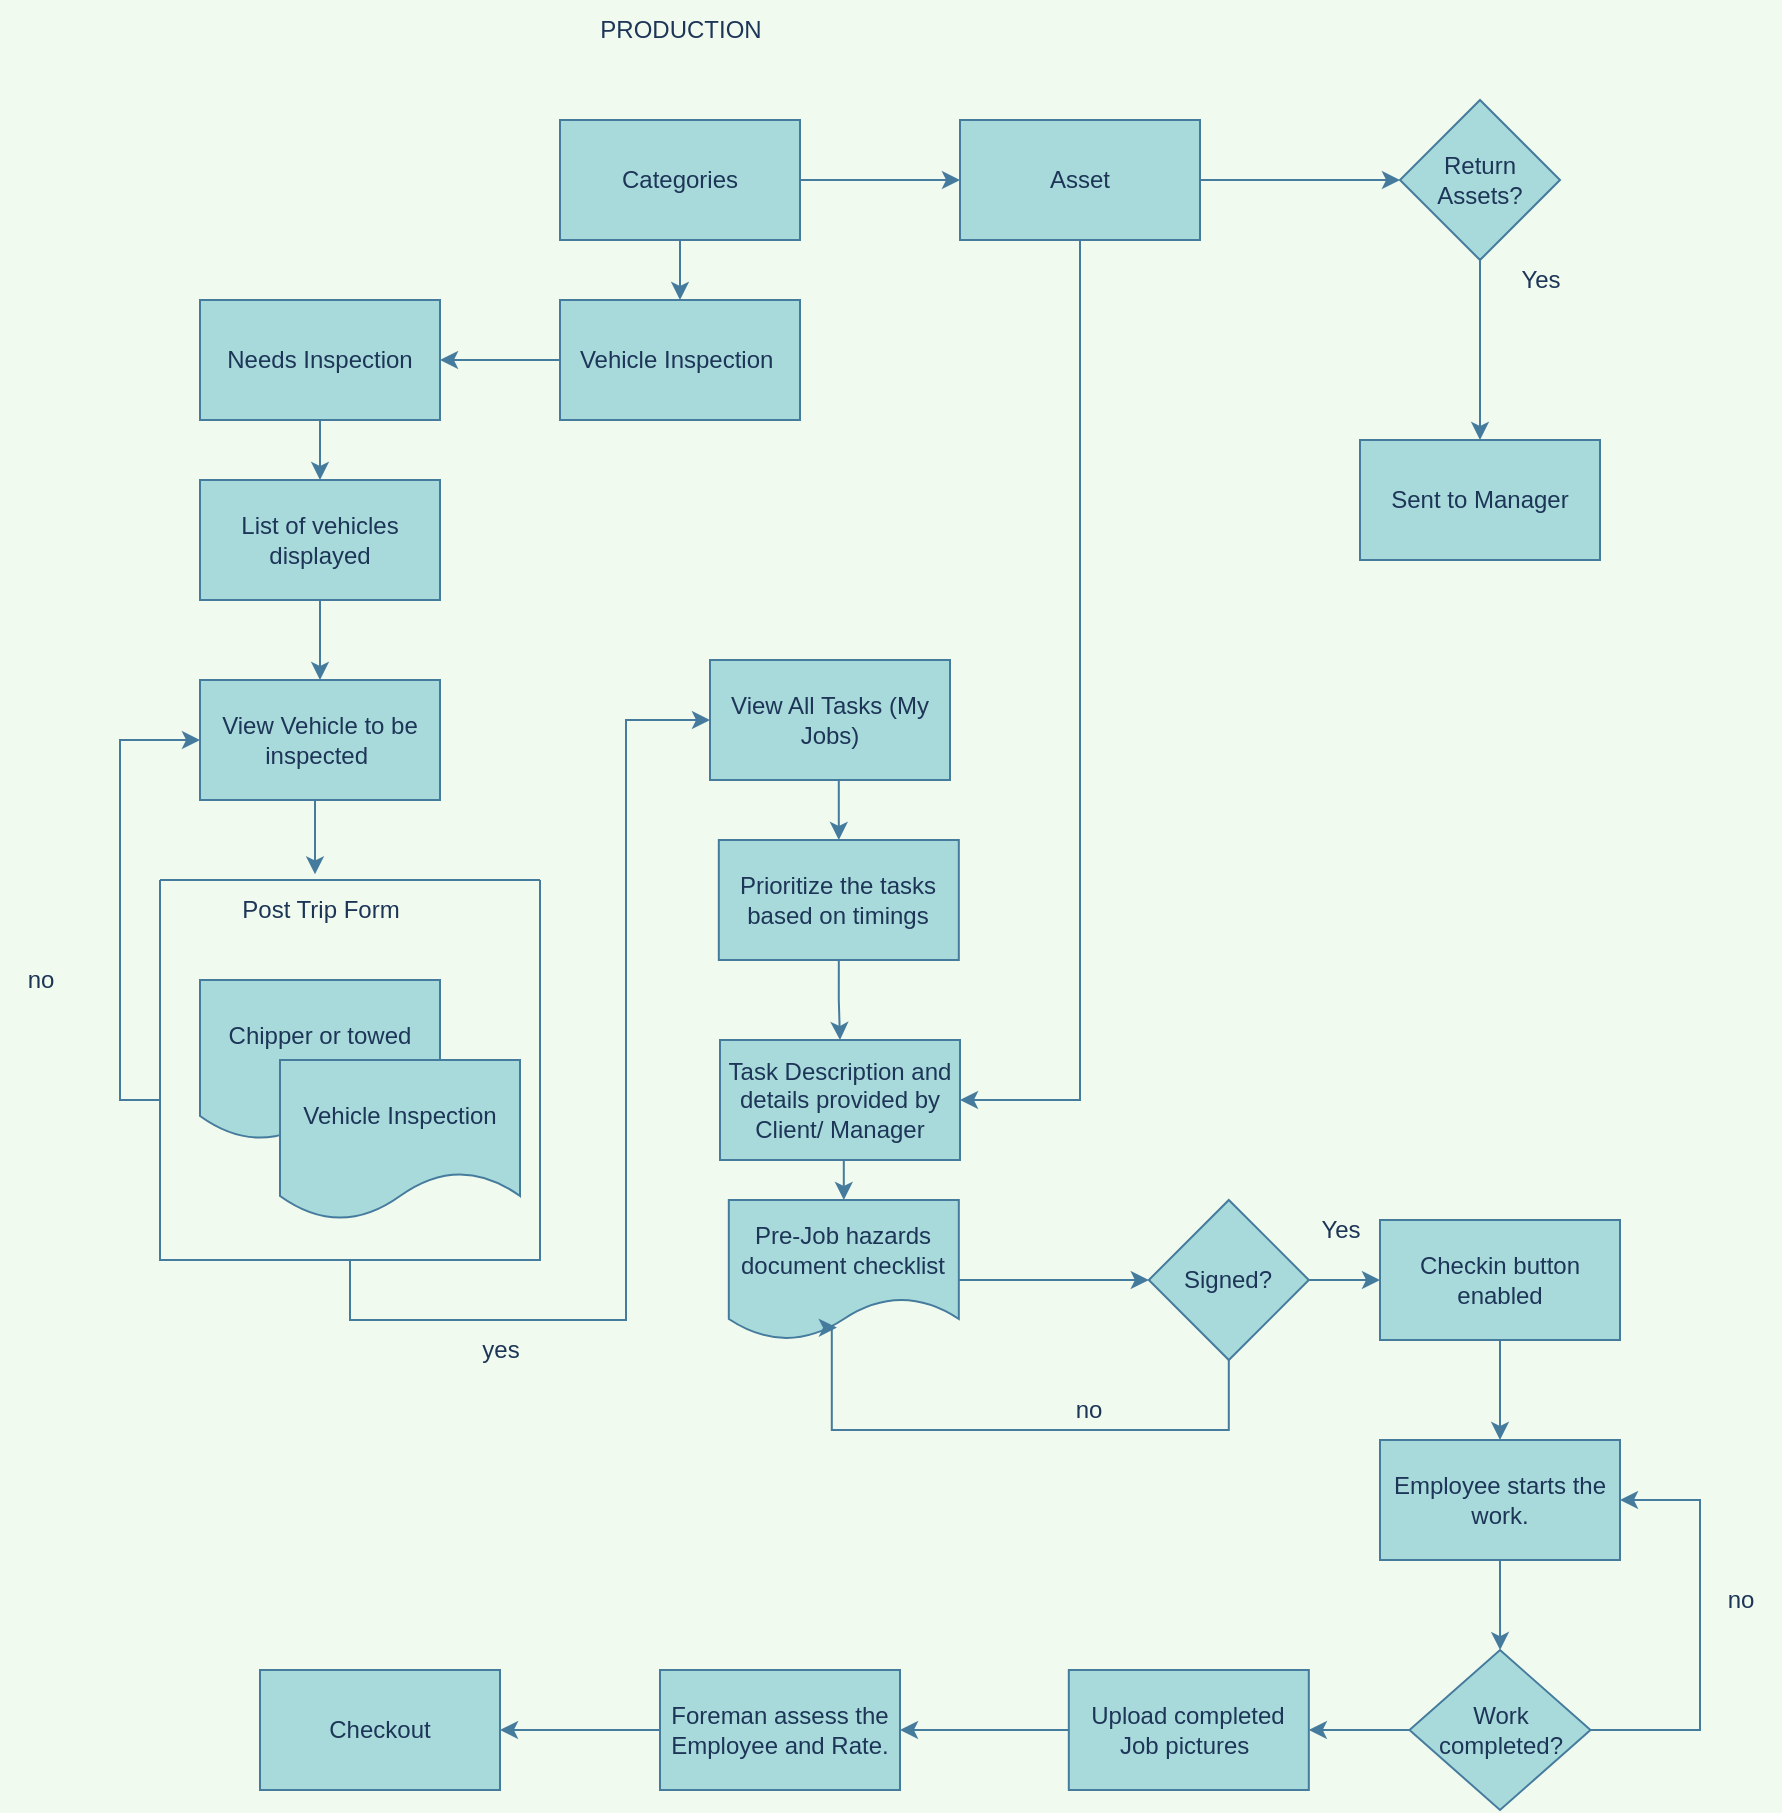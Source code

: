 <mxfile version="20.2.2" type="github">
  <diagram id="HnsUmnxyyoC5caaP8r3z" name="Page-1">
    <mxGraphModel dx="1221" dy="1744" grid="1" gridSize="10" guides="1" tooltips="1" connect="1" arrows="1" fold="1" page="1" pageScale="1" pageWidth="850" pageHeight="1100" background="#F1FAEE" math="0" shadow="0">
      <root>
        <mxCell id="0" />
        <mxCell id="1" parent="0" />
        <mxCell id="r0t9PXp3FNk8ytaZ-MLT-5" style="edgeStyle=orthogonalEdgeStyle;rounded=0;orthogonalLoop=1;jettySize=auto;html=1;exitX=0.5;exitY=1;exitDx=0;exitDy=0;entryX=0.5;entryY=0;entryDx=0;entryDy=0;strokeColor=#457B9D;fontColor=#1D3557;labelBackgroundColor=#F1FAEE;" edge="1" parent="1" source="r0t9PXp3FNk8ytaZ-MLT-1" target="r0t9PXp3FNk8ytaZ-MLT-2">
          <mxGeometry relative="1" as="geometry" />
        </mxCell>
        <mxCell id="r0t9PXp3FNk8ytaZ-MLT-67" value="" style="edgeStyle=orthogonalEdgeStyle;rounded=0;orthogonalLoop=1;jettySize=auto;html=1;strokeColor=#457B9D;fontColor=#1D3557;labelBackgroundColor=#F1FAEE;" edge="1" parent="1" source="r0t9PXp3FNk8ytaZ-MLT-1" target="r0t9PXp3FNk8ytaZ-MLT-66">
          <mxGeometry relative="1" as="geometry" />
        </mxCell>
        <mxCell id="r0t9PXp3FNk8ytaZ-MLT-1" value="Categories" style="rounded=0;whiteSpace=wrap;html=1;fillColor=#A8DADC;strokeColor=#457B9D;fontColor=#1D3557;" vertex="1" parent="1">
          <mxGeometry x="350" y="40" width="120" height="60" as="geometry" />
        </mxCell>
        <mxCell id="r0t9PXp3FNk8ytaZ-MLT-7" style="edgeStyle=orthogonalEdgeStyle;rounded=0;orthogonalLoop=1;jettySize=auto;html=1;entryX=1;entryY=0.5;entryDx=0;entryDy=0;strokeColor=#457B9D;fontColor=#1D3557;labelBackgroundColor=#F1FAEE;" edge="1" parent="1" source="r0t9PXp3FNk8ytaZ-MLT-2" target="r0t9PXp3FNk8ytaZ-MLT-4">
          <mxGeometry relative="1" as="geometry" />
        </mxCell>
        <mxCell id="r0t9PXp3FNk8ytaZ-MLT-2" value="Vehicle Inspection&amp;nbsp;" style="rounded=0;whiteSpace=wrap;html=1;fillColor=#A8DADC;strokeColor=#457B9D;fontColor=#1D3557;" vertex="1" parent="1">
          <mxGeometry x="350" y="130" width="120" height="60" as="geometry" />
        </mxCell>
        <mxCell id="r0t9PXp3FNk8ytaZ-MLT-12" style="edgeStyle=orthogonalEdgeStyle;rounded=0;orthogonalLoop=1;jettySize=auto;html=1;exitX=0.5;exitY=1;exitDx=0;exitDy=0;entryX=0.5;entryY=0;entryDx=0;entryDy=0;strokeColor=#457B9D;fontColor=#1D3557;labelBackgroundColor=#F1FAEE;" edge="1" parent="1" source="r0t9PXp3FNk8ytaZ-MLT-4" target="r0t9PXp3FNk8ytaZ-MLT-8">
          <mxGeometry relative="1" as="geometry" />
        </mxCell>
        <mxCell id="r0t9PXp3FNk8ytaZ-MLT-4" value="Needs Inspection" style="rounded=0;whiteSpace=wrap;html=1;fillColor=#A8DADC;strokeColor=#457B9D;fontColor=#1D3557;" vertex="1" parent="1">
          <mxGeometry x="170" y="130" width="120" height="60" as="geometry" />
        </mxCell>
        <mxCell id="r0t9PXp3FNk8ytaZ-MLT-43" style="edgeStyle=orthogonalEdgeStyle;rounded=0;orthogonalLoop=1;jettySize=auto;html=1;exitX=0.5;exitY=1;exitDx=0;exitDy=0;entryX=0.5;entryY=0;entryDx=0;entryDy=0;strokeColor=#457B9D;fontColor=#1D3557;labelBackgroundColor=#F1FAEE;" edge="1" parent="1" source="r0t9PXp3FNk8ytaZ-MLT-8" target="r0t9PXp3FNk8ytaZ-MLT-9">
          <mxGeometry relative="1" as="geometry" />
        </mxCell>
        <mxCell id="r0t9PXp3FNk8ytaZ-MLT-8" value="List of vehicles displayed" style="rounded=0;whiteSpace=wrap;html=1;fillColor=#A8DADC;strokeColor=#457B9D;fontColor=#1D3557;" vertex="1" parent="1">
          <mxGeometry x="170" y="220" width="120" height="60" as="geometry" />
        </mxCell>
        <mxCell id="r0t9PXp3FNk8ytaZ-MLT-53" style="edgeStyle=orthogonalEdgeStyle;rounded=0;orthogonalLoop=1;jettySize=auto;html=1;exitX=0.5;exitY=1;exitDx=0;exitDy=0;entryX=0.475;entryY=-0.094;entryDx=0;entryDy=0;entryPerimeter=0;strokeColor=#457B9D;fontColor=#1D3557;labelBackgroundColor=#F1FAEE;" edge="1" parent="1" source="r0t9PXp3FNk8ytaZ-MLT-9" target="r0t9PXp3FNk8ytaZ-MLT-48">
          <mxGeometry relative="1" as="geometry" />
        </mxCell>
        <mxCell id="r0t9PXp3FNk8ytaZ-MLT-9" value="View Vehicle to be inspected&amp;nbsp;" style="rounded=0;whiteSpace=wrap;html=1;fillColor=#A8DADC;strokeColor=#457B9D;fontColor=#1D3557;" vertex="1" parent="1">
          <mxGeometry x="170" y="320" width="120" height="60" as="geometry" />
        </mxCell>
        <mxCell id="r0t9PXp3FNk8ytaZ-MLT-58" style="edgeStyle=orthogonalEdgeStyle;rounded=0;orthogonalLoop=1;jettySize=auto;html=1;entryX=0.5;entryY=0;entryDx=0;entryDy=0;strokeColor=#457B9D;fontColor=#1D3557;labelBackgroundColor=#F1FAEE;" edge="1" parent="1" source="r0t9PXp3FNk8ytaZ-MLT-10" target="r0t9PXp3FNk8ytaZ-MLT-14">
          <mxGeometry relative="1" as="geometry">
            <Array as="points">
              <mxPoint x="490" y="390" />
            </Array>
          </mxGeometry>
        </mxCell>
        <mxCell id="r0t9PXp3FNk8ytaZ-MLT-10" value="View All Tasks (My Jobs)" style="rounded=0;whiteSpace=wrap;html=1;fillColor=#A8DADC;strokeColor=#457B9D;fontColor=#1D3557;" vertex="1" parent="1">
          <mxGeometry x="425" y="310" width="120" height="60" as="geometry" />
        </mxCell>
        <mxCell id="r0t9PXp3FNk8ytaZ-MLT-59" style="edgeStyle=orthogonalEdgeStyle;rounded=0;orthogonalLoop=1;jettySize=auto;html=1;exitX=0.5;exitY=1;exitDx=0;exitDy=0;entryX=0.5;entryY=0;entryDx=0;entryDy=0;strokeColor=#457B9D;fontColor=#1D3557;labelBackgroundColor=#F1FAEE;" edge="1" parent="1" source="r0t9PXp3FNk8ytaZ-MLT-14" target="r0t9PXp3FNk8ytaZ-MLT-57">
          <mxGeometry relative="1" as="geometry" />
        </mxCell>
        <mxCell id="r0t9PXp3FNk8ytaZ-MLT-14" value="Prioritize the tasks based on timings" style="rounded=0;whiteSpace=wrap;html=1;fillColor=#A8DADC;strokeColor=#457B9D;fontColor=#1D3557;" vertex="1" parent="1">
          <mxGeometry x="429.41" y="400" width="120" height="60" as="geometry" />
        </mxCell>
        <mxCell id="r0t9PXp3FNk8ytaZ-MLT-23" value="" style="edgeStyle=orthogonalEdgeStyle;rounded=0;orthogonalLoop=1;jettySize=auto;html=1;strokeColor=#457B9D;fontColor=#1D3557;labelBackgroundColor=#F1FAEE;" edge="1" parent="1" source="r0t9PXp3FNk8ytaZ-MLT-20" target="r0t9PXp3FNk8ytaZ-MLT-22">
          <mxGeometry relative="1" as="geometry">
            <Array as="points">
              <mxPoint x="610" y="620" />
              <mxPoint x="610" y="620" />
            </Array>
          </mxGeometry>
        </mxCell>
        <mxCell id="r0t9PXp3FNk8ytaZ-MLT-20" value="Pre-Job hazards document checklist" style="shape=document;whiteSpace=wrap;html=1;boundedLbl=1;fillColor=#A8DADC;strokeColor=#457B9D;fontColor=#1D3557;" vertex="1" parent="1">
          <mxGeometry x="434.41" y="580" width="115" height="70" as="geometry" />
        </mxCell>
        <mxCell id="r0t9PXp3FNk8ytaZ-MLT-27" style="edgeStyle=orthogonalEdgeStyle;rounded=0;orthogonalLoop=1;jettySize=auto;html=1;entryX=0.47;entryY=0.911;entryDx=0;entryDy=0;entryPerimeter=0;strokeColor=#457B9D;fontColor=#1D3557;labelBackgroundColor=#F1FAEE;" edge="1" parent="1" source="r0t9PXp3FNk8ytaZ-MLT-22" target="r0t9PXp3FNk8ytaZ-MLT-20">
          <mxGeometry relative="1" as="geometry">
            <Array as="points">
              <mxPoint x="684.91" y="695" />
              <mxPoint x="485.91" y="695" />
            </Array>
          </mxGeometry>
        </mxCell>
        <mxCell id="r0t9PXp3FNk8ytaZ-MLT-62" style="edgeStyle=orthogonalEdgeStyle;rounded=0;orthogonalLoop=1;jettySize=auto;html=1;entryX=0;entryY=0.5;entryDx=0;entryDy=0;strokeColor=#457B9D;fontColor=#1D3557;labelBackgroundColor=#F1FAEE;" edge="1" parent="1" source="r0t9PXp3FNk8ytaZ-MLT-22" target="r0t9PXp3FNk8ytaZ-MLT-24">
          <mxGeometry relative="1" as="geometry" />
        </mxCell>
        <mxCell id="r0t9PXp3FNk8ytaZ-MLT-22" value="Signed?" style="rhombus;whiteSpace=wrap;html=1;fillColor=#A8DADC;strokeColor=#457B9D;fontColor=#1D3557;" vertex="1" parent="1">
          <mxGeometry x="644.41" y="580" width="80" height="80" as="geometry" />
        </mxCell>
        <mxCell id="r0t9PXp3FNk8ytaZ-MLT-63" style="edgeStyle=orthogonalEdgeStyle;rounded=0;orthogonalLoop=1;jettySize=auto;html=1;exitX=0.5;exitY=1;exitDx=0;exitDy=0;entryX=0.5;entryY=0;entryDx=0;entryDy=0;strokeColor=#457B9D;fontColor=#1D3557;labelBackgroundColor=#F1FAEE;" edge="1" parent="1" source="r0t9PXp3FNk8ytaZ-MLT-24" target="r0t9PXp3FNk8ytaZ-MLT-34">
          <mxGeometry relative="1" as="geometry" />
        </mxCell>
        <mxCell id="r0t9PXp3FNk8ytaZ-MLT-24" value="Checkin button enabled" style="whiteSpace=wrap;html=1;fillColor=#A8DADC;strokeColor=#457B9D;fontColor=#1D3557;" vertex="1" parent="1">
          <mxGeometry x="760" y="590" width="120" height="60" as="geometry" />
        </mxCell>
        <mxCell id="r0t9PXp3FNk8ytaZ-MLT-28" value="no" style="text;html=1;align=center;verticalAlign=middle;resizable=0;points=[];autosize=1;strokeColor=none;fillColor=none;fontColor=#1D3557;" vertex="1" parent="1">
          <mxGeometry x="593.91" y="670" width="40" height="30" as="geometry" />
        </mxCell>
        <mxCell id="r0t9PXp3FNk8ytaZ-MLT-29" value="Yes" style="text;html=1;align=center;verticalAlign=middle;resizable=0;points=[];autosize=1;strokeColor=none;fillColor=none;fontColor=#1D3557;" vertex="1" parent="1">
          <mxGeometry x="720" y="580" width="40" height="30" as="geometry" />
        </mxCell>
        <mxCell id="r0t9PXp3FNk8ytaZ-MLT-37" value="" style="edgeStyle=orthogonalEdgeStyle;rounded=0;orthogonalLoop=1;jettySize=auto;html=1;strokeColor=#457B9D;fontColor=#1D3557;labelBackgroundColor=#F1FAEE;" edge="1" parent="1" source="r0t9PXp3FNk8ytaZ-MLT-34" target="r0t9PXp3FNk8ytaZ-MLT-36">
          <mxGeometry relative="1" as="geometry" />
        </mxCell>
        <mxCell id="r0t9PXp3FNk8ytaZ-MLT-34" value="Employee starts the work." style="whiteSpace=wrap;html=1;fillColor=#A8DADC;strokeColor=#457B9D;fontColor=#1D3557;" vertex="1" parent="1">
          <mxGeometry x="760" y="700" width="120" height="60" as="geometry" />
        </mxCell>
        <mxCell id="r0t9PXp3FNk8ytaZ-MLT-64" style="edgeStyle=orthogonalEdgeStyle;rounded=0;orthogonalLoop=1;jettySize=auto;html=1;exitX=1;exitY=0.5;exitDx=0;exitDy=0;entryX=1;entryY=0.5;entryDx=0;entryDy=0;strokeColor=#457B9D;fontColor=#1D3557;labelBackgroundColor=#F1FAEE;" edge="1" parent="1" source="r0t9PXp3FNk8ytaZ-MLT-36" target="r0t9PXp3FNk8ytaZ-MLT-34">
          <mxGeometry relative="1" as="geometry">
            <Array as="points">
              <mxPoint x="920" y="845" />
              <mxPoint x="920" y="730" />
            </Array>
          </mxGeometry>
        </mxCell>
        <mxCell id="r0t9PXp3FNk8ytaZ-MLT-76" style="edgeStyle=orthogonalEdgeStyle;rounded=0;orthogonalLoop=1;jettySize=auto;html=1;exitX=0;exitY=0.5;exitDx=0;exitDy=0;entryX=1;entryY=0.5;entryDx=0;entryDy=0;fontColor=#1D3557;strokeColor=#457B9D;fillColor=#A8DADC;" edge="1" parent="1" source="r0t9PXp3FNk8ytaZ-MLT-36" target="r0t9PXp3FNk8ytaZ-MLT-75">
          <mxGeometry relative="1" as="geometry" />
        </mxCell>
        <mxCell id="r0t9PXp3FNk8ytaZ-MLT-36" value="Work completed?" style="rhombus;whiteSpace=wrap;html=1;fillColor=#A8DADC;strokeColor=#457B9D;fontColor=#1D3557;" vertex="1" parent="1">
          <mxGeometry x="774.75" y="805" width="90.5" height="80" as="geometry" />
        </mxCell>
        <mxCell id="r0t9PXp3FNk8ytaZ-MLT-41" value="" style="edgeStyle=orthogonalEdgeStyle;rounded=0;orthogonalLoop=1;jettySize=auto;html=1;strokeColor=#457B9D;fontColor=#1D3557;labelBackgroundColor=#F1FAEE;" edge="1" parent="1" source="r0t9PXp3FNk8ytaZ-MLT-38" target="r0t9PXp3FNk8ytaZ-MLT-40">
          <mxGeometry relative="1" as="geometry" />
        </mxCell>
        <mxCell id="r0t9PXp3FNk8ytaZ-MLT-38" value="Foreman assess the Employee and Rate." style="whiteSpace=wrap;html=1;fillColor=#A8DADC;strokeColor=#457B9D;fontColor=#1D3557;" vertex="1" parent="1">
          <mxGeometry x="400" y="815" width="120" height="60" as="geometry" />
        </mxCell>
        <mxCell id="r0t9PXp3FNk8ytaZ-MLT-40" value="Checkout" style="whiteSpace=wrap;html=1;fillColor=#A8DADC;strokeColor=#457B9D;fontColor=#1D3557;" vertex="1" parent="1">
          <mxGeometry x="200" y="815" width="120" height="60" as="geometry" />
        </mxCell>
        <mxCell id="r0t9PXp3FNk8ytaZ-MLT-49" style="edgeStyle=orthogonalEdgeStyle;rounded=0;orthogonalLoop=1;jettySize=auto;html=1;entryX=0;entryY=0.5;entryDx=0;entryDy=0;strokeColor=#457B9D;fontColor=#1D3557;labelBackgroundColor=#F1FAEE;" edge="1" parent="1" source="r0t9PXp3FNk8ytaZ-MLT-46" target="r0t9PXp3FNk8ytaZ-MLT-9">
          <mxGeometry relative="1" as="geometry">
            <Array as="points">
              <mxPoint x="130" y="530" />
              <mxPoint x="130" y="350" />
            </Array>
          </mxGeometry>
        </mxCell>
        <mxCell id="r0t9PXp3FNk8ytaZ-MLT-54" style="edgeStyle=orthogonalEdgeStyle;rounded=0;orthogonalLoop=1;jettySize=auto;html=1;entryX=0;entryY=0.5;entryDx=0;entryDy=0;strokeColor=#457B9D;fontColor=#1D3557;labelBackgroundColor=#F1FAEE;" edge="1" parent="1" source="r0t9PXp3FNk8ytaZ-MLT-46" target="r0t9PXp3FNk8ytaZ-MLT-10">
          <mxGeometry relative="1" as="geometry">
            <Array as="points">
              <mxPoint x="245" y="640" />
              <mxPoint x="383" y="640" />
              <mxPoint x="383" y="340" />
            </Array>
          </mxGeometry>
        </mxCell>
        <mxCell id="r0t9PXp3FNk8ytaZ-MLT-46" value="" style="swimlane;startSize=0;fillColor=#A8DADC;strokeColor=#457B9D;fontColor=#1D3557;" vertex="1" parent="1">
          <mxGeometry x="150" y="420" width="190" height="190" as="geometry" />
        </mxCell>
        <mxCell id="r0t9PXp3FNk8ytaZ-MLT-45" value="Chipper or towed" style="shape=document;whiteSpace=wrap;html=1;boundedLbl=1;fillColor=#A8DADC;strokeColor=#457B9D;fontColor=#1D3557;" vertex="1" parent="r0t9PXp3FNk8ytaZ-MLT-46">
          <mxGeometry x="20" y="50" width="120" height="80" as="geometry" />
        </mxCell>
        <mxCell id="r0t9PXp3FNk8ytaZ-MLT-44" value="Vehicle Inspection" style="shape=document;whiteSpace=wrap;html=1;boundedLbl=1;fillColor=#A8DADC;strokeColor=#457B9D;fontColor=#1D3557;" vertex="1" parent="r0t9PXp3FNk8ytaZ-MLT-46">
          <mxGeometry x="60" y="90" width="120" height="80" as="geometry" />
        </mxCell>
        <mxCell id="r0t9PXp3FNk8ytaZ-MLT-48" value="Post Trip Form" style="text;html=1;align=center;verticalAlign=middle;resizable=0;points=[];autosize=1;strokeColor=none;fillColor=none;fontColor=#1D3557;" vertex="1" parent="r0t9PXp3FNk8ytaZ-MLT-46">
          <mxGeometry x="30" width="100" height="30" as="geometry" />
        </mxCell>
        <mxCell id="r0t9PXp3FNk8ytaZ-MLT-50" value="no" style="text;html=1;align=center;verticalAlign=middle;resizable=0;points=[];autosize=1;strokeColor=none;fillColor=none;fontColor=#1D3557;" vertex="1" parent="1">
          <mxGeometry x="70" y="455" width="40" height="30" as="geometry" />
        </mxCell>
        <mxCell id="r0t9PXp3FNk8ytaZ-MLT-55" value="yes" style="text;html=1;align=center;verticalAlign=middle;resizable=0;points=[];autosize=1;strokeColor=none;fillColor=none;fontColor=#1D3557;" vertex="1" parent="1">
          <mxGeometry x="300" y="640" width="40" height="30" as="geometry" />
        </mxCell>
        <mxCell id="r0t9PXp3FNk8ytaZ-MLT-60" style="edgeStyle=orthogonalEdgeStyle;rounded=0;orthogonalLoop=1;jettySize=auto;html=1;exitX=0.5;exitY=1;exitDx=0;exitDy=0;entryX=0.5;entryY=0;entryDx=0;entryDy=0;strokeColor=#457B9D;fontColor=#1D3557;labelBackgroundColor=#F1FAEE;" edge="1" parent="1" source="r0t9PXp3FNk8ytaZ-MLT-57" target="r0t9PXp3FNk8ytaZ-MLT-20">
          <mxGeometry relative="1" as="geometry" />
        </mxCell>
        <mxCell id="r0t9PXp3FNk8ytaZ-MLT-57" value="Task Description and details provided by Client/ Manager" style="rounded=0;whiteSpace=wrap;html=1;fillColor=#A8DADC;strokeColor=#457B9D;fontColor=#1D3557;" vertex="1" parent="1">
          <mxGeometry x="430" y="500" width="120" height="60" as="geometry" />
        </mxCell>
        <mxCell id="r0t9PXp3FNk8ytaZ-MLT-65" value="no" style="text;html=1;align=center;verticalAlign=middle;resizable=0;points=[];autosize=1;strokeColor=none;fillColor=none;fontColor=#1D3557;" vertex="1" parent="1">
          <mxGeometry x="920" y="765" width="40" height="30" as="geometry" />
        </mxCell>
        <mxCell id="r0t9PXp3FNk8ytaZ-MLT-69" style="edgeStyle=orthogonalEdgeStyle;rounded=0;orthogonalLoop=1;jettySize=auto;html=1;entryX=1;entryY=0.5;entryDx=0;entryDy=0;strokeColor=#457B9D;fontColor=#1D3557;labelBackgroundColor=#F1FAEE;" edge="1" parent="1" source="r0t9PXp3FNk8ytaZ-MLT-66" target="r0t9PXp3FNk8ytaZ-MLT-57">
          <mxGeometry relative="1" as="geometry" />
        </mxCell>
        <mxCell id="r0t9PXp3FNk8ytaZ-MLT-71" value="" style="edgeStyle=orthogonalEdgeStyle;rounded=0;orthogonalLoop=1;jettySize=auto;html=1;strokeColor=#457B9D;fontColor=#1D3557;labelBackgroundColor=#F1FAEE;" edge="1" parent="1" source="r0t9PXp3FNk8ytaZ-MLT-66" target="r0t9PXp3FNk8ytaZ-MLT-70">
          <mxGeometry relative="1" as="geometry" />
        </mxCell>
        <mxCell id="r0t9PXp3FNk8ytaZ-MLT-66" value="Asset" style="whiteSpace=wrap;html=1;rounded=0;fillColor=#A8DADC;strokeColor=#457B9D;fontColor=#1D3557;" vertex="1" parent="1">
          <mxGeometry x="550" y="40" width="120" height="60" as="geometry" />
        </mxCell>
        <mxCell id="r0t9PXp3FNk8ytaZ-MLT-68" value="PRODUCTION" style="text;html=1;align=center;verticalAlign=middle;resizable=0;points=[];autosize=1;strokeColor=none;fillColor=none;fontColor=#1D3557;" vertex="1" parent="1">
          <mxGeometry x="360" y="-20" width="100" height="30" as="geometry" />
        </mxCell>
        <mxCell id="r0t9PXp3FNk8ytaZ-MLT-73" value="" style="edgeStyle=orthogonalEdgeStyle;rounded=0;orthogonalLoop=1;jettySize=auto;html=1;strokeColor=#457B9D;fontColor=#1D3557;labelBackgroundColor=#F1FAEE;" edge="1" parent="1" source="r0t9PXp3FNk8ytaZ-MLT-70" target="r0t9PXp3FNk8ytaZ-MLT-72">
          <mxGeometry relative="1" as="geometry" />
        </mxCell>
        <mxCell id="r0t9PXp3FNk8ytaZ-MLT-70" value="Return Assets?" style="rhombus;whiteSpace=wrap;html=1;rounded=0;fillColor=#A8DADC;strokeColor=#457B9D;fontColor=#1D3557;" vertex="1" parent="1">
          <mxGeometry x="770" y="30" width="80" height="80" as="geometry" />
        </mxCell>
        <mxCell id="r0t9PXp3FNk8ytaZ-MLT-72" value="Sent to Manager" style="whiteSpace=wrap;html=1;rounded=0;fillColor=#A8DADC;strokeColor=#457B9D;fontColor=#1D3557;" vertex="1" parent="1">
          <mxGeometry x="750" y="200" width="120" height="60" as="geometry" />
        </mxCell>
        <mxCell id="r0t9PXp3FNk8ytaZ-MLT-74" value="Yes" style="text;html=1;align=center;verticalAlign=middle;resizable=0;points=[];autosize=1;strokeColor=none;fillColor=none;fontColor=#1D3557;" vertex="1" parent="1">
          <mxGeometry x="820" y="105" width="40" height="30" as="geometry" />
        </mxCell>
        <mxCell id="r0t9PXp3FNk8ytaZ-MLT-77" style="edgeStyle=orthogonalEdgeStyle;rounded=0;orthogonalLoop=1;jettySize=auto;html=1;exitX=0;exitY=0.5;exitDx=0;exitDy=0;entryX=1;entryY=0.5;entryDx=0;entryDy=0;fontColor=#1D3557;strokeColor=#457B9D;fillColor=#A8DADC;" edge="1" parent="1" source="r0t9PXp3FNk8ytaZ-MLT-75" target="r0t9PXp3FNk8ytaZ-MLT-38">
          <mxGeometry relative="1" as="geometry" />
        </mxCell>
        <mxCell id="r0t9PXp3FNk8ytaZ-MLT-75" value="Upload completed Job pictures&amp;nbsp;" style="rounded=0;whiteSpace=wrap;html=1;fontColor=#1D3557;strokeColor=#457B9D;fillColor=#A8DADC;" vertex="1" parent="1">
          <mxGeometry x="604.41" y="815" width="120" height="60" as="geometry" />
        </mxCell>
      </root>
    </mxGraphModel>
  </diagram>
</mxfile>
